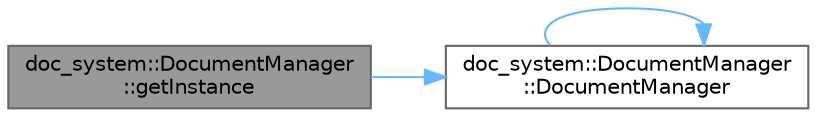 digraph "doc_system::DocumentManager::getInstance"
{
 // INTERACTIVE_SVG=YES
 // LATEX_PDF_SIZE
  bgcolor="transparent";
  edge [fontname=Helvetica,fontsize=10,labelfontname=Helvetica,labelfontsize=10];
  node [fontname=Helvetica,fontsize=10,shape=box,height=0.2,width=0.4];
  rankdir="LR";
  Node1 [id="Node000001",label="doc_system::DocumentManager\l::getInstance",height=0.2,width=0.4,color="gray40", fillcolor="grey60", style="filled", fontcolor="black",tooltip=" "];
  Node1 -> Node2 [id="edge1_Node000001_Node000002",color="steelblue1",style="solid",tooltip=" "];
  Node2 [id="Node000002",label="doc_system::DocumentManager\l::DocumentManager",height=0.2,width=0.4,color="grey40", fillcolor="white", style="filled",URL="$classdoc__system_1_1_document_manager.html#a3ecad09cb131274d7d8cd71e3175f9df",tooltip=" "];
  Node2 -> Node2 [id="edge2_Node000002_Node000002",color="steelblue1",style="solid",tooltip=" "];
}
